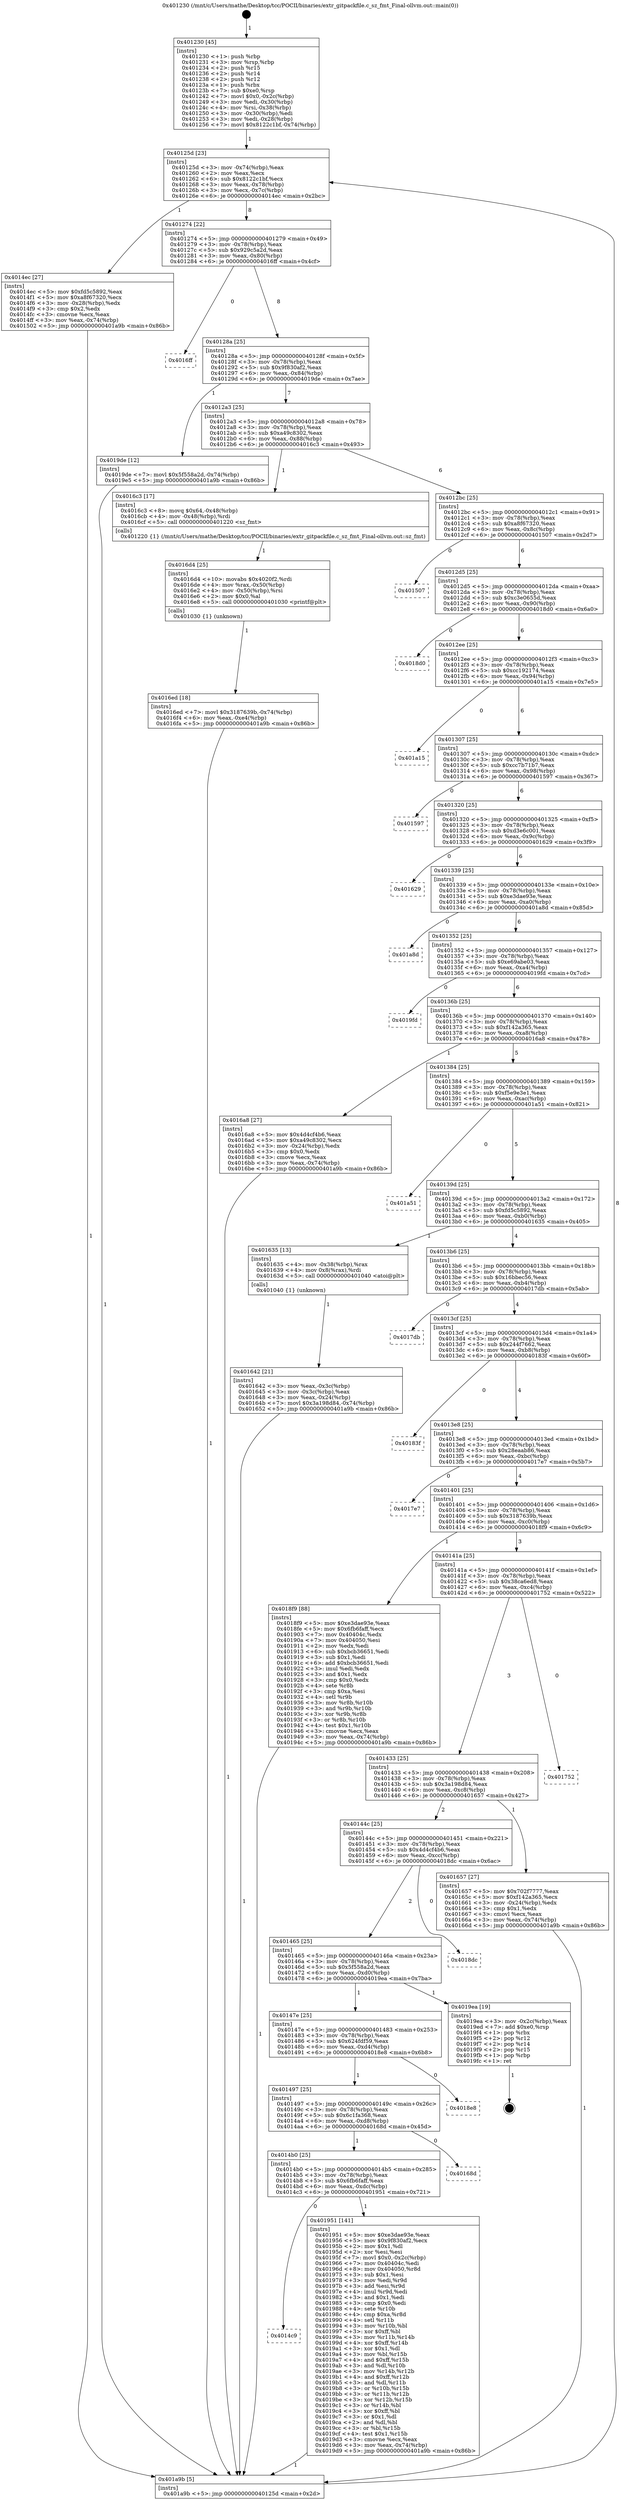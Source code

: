 digraph "0x401230" {
  label = "0x401230 (/mnt/c/Users/mathe/Desktop/tcc/POCII/binaries/extr_gitpackfile.c_sz_fmt_Final-ollvm.out::main(0))"
  labelloc = "t"
  node[shape=record]

  Entry [label="",width=0.3,height=0.3,shape=circle,fillcolor=black,style=filled]
  "0x40125d" [label="{
     0x40125d [23]\l
     | [instrs]\l
     &nbsp;&nbsp;0x40125d \<+3\>: mov -0x74(%rbp),%eax\l
     &nbsp;&nbsp;0x401260 \<+2\>: mov %eax,%ecx\l
     &nbsp;&nbsp;0x401262 \<+6\>: sub $0x8122c1bf,%ecx\l
     &nbsp;&nbsp;0x401268 \<+3\>: mov %eax,-0x78(%rbp)\l
     &nbsp;&nbsp;0x40126b \<+3\>: mov %ecx,-0x7c(%rbp)\l
     &nbsp;&nbsp;0x40126e \<+6\>: je 00000000004014ec \<main+0x2bc\>\l
  }"]
  "0x4014ec" [label="{
     0x4014ec [27]\l
     | [instrs]\l
     &nbsp;&nbsp;0x4014ec \<+5\>: mov $0xfd5c5892,%eax\l
     &nbsp;&nbsp;0x4014f1 \<+5\>: mov $0xa8f67320,%ecx\l
     &nbsp;&nbsp;0x4014f6 \<+3\>: mov -0x28(%rbp),%edx\l
     &nbsp;&nbsp;0x4014f9 \<+3\>: cmp $0x2,%edx\l
     &nbsp;&nbsp;0x4014fc \<+3\>: cmovne %ecx,%eax\l
     &nbsp;&nbsp;0x4014ff \<+3\>: mov %eax,-0x74(%rbp)\l
     &nbsp;&nbsp;0x401502 \<+5\>: jmp 0000000000401a9b \<main+0x86b\>\l
  }"]
  "0x401274" [label="{
     0x401274 [22]\l
     | [instrs]\l
     &nbsp;&nbsp;0x401274 \<+5\>: jmp 0000000000401279 \<main+0x49\>\l
     &nbsp;&nbsp;0x401279 \<+3\>: mov -0x78(%rbp),%eax\l
     &nbsp;&nbsp;0x40127c \<+5\>: sub $0x929c5a2d,%eax\l
     &nbsp;&nbsp;0x401281 \<+3\>: mov %eax,-0x80(%rbp)\l
     &nbsp;&nbsp;0x401284 \<+6\>: je 00000000004016ff \<main+0x4cf\>\l
  }"]
  "0x401a9b" [label="{
     0x401a9b [5]\l
     | [instrs]\l
     &nbsp;&nbsp;0x401a9b \<+5\>: jmp 000000000040125d \<main+0x2d\>\l
  }"]
  "0x401230" [label="{
     0x401230 [45]\l
     | [instrs]\l
     &nbsp;&nbsp;0x401230 \<+1\>: push %rbp\l
     &nbsp;&nbsp;0x401231 \<+3\>: mov %rsp,%rbp\l
     &nbsp;&nbsp;0x401234 \<+2\>: push %r15\l
     &nbsp;&nbsp;0x401236 \<+2\>: push %r14\l
     &nbsp;&nbsp;0x401238 \<+2\>: push %r12\l
     &nbsp;&nbsp;0x40123a \<+1\>: push %rbx\l
     &nbsp;&nbsp;0x40123b \<+7\>: sub $0xe0,%rsp\l
     &nbsp;&nbsp;0x401242 \<+7\>: movl $0x0,-0x2c(%rbp)\l
     &nbsp;&nbsp;0x401249 \<+3\>: mov %edi,-0x30(%rbp)\l
     &nbsp;&nbsp;0x40124c \<+4\>: mov %rsi,-0x38(%rbp)\l
     &nbsp;&nbsp;0x401250 \<+3\>: mov -0x30(%rbp),%edi\l
     &nbsp;&nbsp;0x401253 \<+3\>: mov %edi,-0x28(%rbp)\l
     &nbsp;&nbsp;0x401256 \<+7\>: movl $0x8122c1bf,-0x74(%rbp)\l
  }"]
  Exit [label="",width=0.3,height=0.3,shape=circle,fillcolor=black,style=filled,peripheries=2]
  "0x4016ff" [label="{
     0x4016ff\l
  }", style=dashed]
  "0x40128a" [label="{
     0x40128a [25]\l
     | [instrs]\l
     &nbsp;&nbsp;0x40128a \<+5\>: jmp 000000000040128f \<main+0x5f\>\l
     &nbsp;&nbsp;0x40128f \<+3\>: mov -0x78(%rbp),%eax\l
     &nbsp;&nbsp;0x401292 \<+5\>: sub $0x9f830af2,%eax\l
     &nbsp;&nbsp;0x401297 \<+6\>: mov %eax,-0x84(%rbp)\l
     &nbsp;&nbsp;0x40129d \<+6\>: je 00000000004019de \<main+0x7ae\>\l
  }"]
  "0x4014c9" [label="{
     0x4014c9\l
  }", style=dashed]
  "0x4019de" [label="{
     0x4019de [12]\l
     | [instrs]\l
     &nbsp;&nbsp;0x4019de \<+7\>: movl $0x5f558a2d,-0x74(%rbp)\l
     &nbsp;&nbsp;0x4019e5 \<+5\>: jmp 0000000000401a9b \<main+0x86b\>\l
  }"]
  "0x4012a3" [label="{
     0x4012a3 [25]\l
     | [instrs]\l
     &nbsp;&nbsp;0x4012a3 \<+5\>: jmp 00000000004012a8 \<main+0x78\>\l
     &nbsp;&nbsp;0x4012a8 \<+3\>: mov -0x78(%rbp),%eax\l
     &nbsp;&nbsp;0x4012ab \<+5\>: sub $0xa49c8302,%eax\l
     &nbsp;&nbsp;0x4012b0 \<+6\>: mov %eax,-0x88(%rbp)\l
     &nbsp;&nbsp;0x4012b6 \<+6\>: je 00000000004016c3 \<main+0x493\>\l
  }"]
  "0x401951" [label="{
     0x401951 [141]\l
     | [instrs]\l
     &nbsp;&nbsp;0x401951 \<+5\>: mov $0xe3dae93e,%eax\l
     &nbsp;&nbsp;0x401956 \<+5\>: mov $0x9f830af2,%ecx\l
     &nbsp;&nbsp;0x40195b \<+2\>: mov $0x1,%dl\l
     &nbsp;&nbsp;0x40195d \<+2\>: xor %esi,%esi\l
     &nbsp;&nbsp;0x40195f \<+7\>: movl $0x0,-0x2c(%rbp)\l
     &nbsp;&nbsp;0x401966 \<+7\>: mov 0x40404c,%edi\l
     &nbsp;&nbsp;0x40196d \<+8\>: mov 0x404050,%r8d\l
     &nbsp;&nbsp;0x401975 \<+3\>: sub $0x1,%esi\l
     &nbsp;&nbsp;0x401978 \<+3\>: mov %edi,%r9d\l
     &nbsp;&nbsp;0x40197b \<+3\>: add %esi,%r9d\l
     &nbsp;&nbsp;0x40197e \<+4\>: imul %r9d,%edi\l
     &nbsp;&nbsp;0x401982 \<+3\>: and $0x1,%edi\l
     &nbsp;&nbsp;0x401985 \<+3\>: cmp $0x0,%edi\l
     &nbsp;&nbsp;0x401988 \<+4\>: sete %r10b\l
     &nbsp;&nbsp;0x40198c \<+4\>: cmp $0xa,%r8d\l
     &nbsp;&nbsp;0x401990 \<+4\>: setl %r11b\l
     &nbsp;&nbsp;0x401994 \<+3\>: mov %r10b,%bl\l
     &nbsp;&nbsp;0x401997 \<+3\>: xor $0xff,%bl\l
     &nbsp;&nbsp;0x40199a \<+3\>: mov %r11b,%r14b\l
     &nbsp;&nbsp;0x40199d \<+4\>: xor $0xff,%r14b\l
     &nbsp;&nbsp;0x4019a1 \<+3\>: xor $0x1,%dl\l
     &nbsp;&nbsp;0x4019a4 \<+3\>: mov %bl,%r15b\l
     &nbsp;&nbsp;0x4019a7 \<+4\>: and $0xff,%r15b\l
     &nbsp;&nbsp;0x4019ab \<+3\>: and %dl,%r10b\l
     &nbsp;&nbsp;0x4019ae \<+3\>: mov %r14b,%r12b\l
     &nbsp;&nbsp;0x4019b1 \<+4\>: and $0xff,%r12b\l
     &nbsp;&nbsp;0x4019b5 \<+3\>: and %dl,%r11b\l
     &nbsp;&nbsp;0x4019b8 \<+3\>: or %r10b,%r15b\l
     &nbsp;&nbsp;0x4019bb \<+3\>: or %r11b,%r12b\l
     &nbsp;&nbsp;0x4019be \<+3\>: xor %r12b,%r15b\l
     &nbsp;&nbsp;0x4019c1 \<+3\>: or %r14b,%bl\l
     &nbsp;&nbsp;0x4019c4 \<+3\>: xor $0xff,%bl\l
     &nbsp;&nbsp;0x4019c7 \<+3\>: or $0x1,%dl\l
     &nbsp;&nbsp;0x4019ca \<+2\>: and %dl,%bl\l
     &nbsp;&nbsp;0x4019cc \<+3\>: or %bl,%r15b\l
     &nbsp;&nbsp;0x4019cf \<+4\>: test $0x1,%r15b\l
     &nbsp;&nbsp;0x4019d3 \<+3\>: cmovne %ecx,%eax\l
     &nbsp;&nbsp;0x4019d6 \<+3\>: mov %eax,-0x74(%rbp)\l
     &nbsp;&nbsp;0x4019d9 \<+5\>: jmp 0000000000401a9b \<main+0x86b\>\l
  }"]
  "0x4016c3" [label="{
     0x4016c3 [17]\l
     | [instrs]\l
     &nbsp;&nbsp;0x4016c3 \<+8\>: movq $0x64,-0x48(%rbp)\l
     &nbsp;&nbsp;0x4016cb \<+4\>: mov -0x48(%rbp),%rdi\l
     &nbsp;&nbsp;0x4016cf \<+5\>: call 0000000000401220 \<sz_fmt\>\l
     | [calls]\l
     &nbsp;&nbsp;0x401220 \{1\} (/mnt/c/Users/mathe/Desktop/tcc/POCII/binaries/extr_gitpackfile.c_sz_fmt_Final-ollvm.out::sz_fmt)\l
  }"]
  "0x4012bc" [label="{
     0x4012bc [25]\l
     | [instrs]\l
     &nbsp;&nbsp;0x4012bc \<+5\>: jmp 00000000004012c1 \<main+0x91\>\l
     &nbsp;&nbsp;0x4012c1 \<+3\>: mov -0x78(%rbp),%eax\l
     &nbsp;&nbsp;0x4012c4 \<+5\>: sub $0xa8f67320,%eax\l
     &nbsp;&nbsp;0x4012c9 \<+6\>: mov %eax,-0x8c(%rbp)\l
     &nbsp;&nbsp;0x4012cf \<+6\>: je 0000000000401507 \<main+0x2d7\>\l
  }"]
  "0x4014b0" [label="{
     0x4014b0 [25]\l
     | [instrs]\l
     &nbsp;&nbsp;0x4014b0 \<+5\>: jmp 00000000004014b5 \<main+0x285\>\l
     &nbsp;&nbsp;0x4014b5 \<+3\>: mov -0x78(%rbp),%eax\l
     &nbsp;&nbsp;0x4014b8 \<+5\>: sub $0x6fb6faff,%eax\l
     &nbsp;&nbsp;0x4014bd \<+6\>: mov %eax,-0xdc(%rbp)\l
     &nbsp;&nbsp;0x4014c3 \<+6\>: je 0000000000401951 \<main+0x721\>\l
  }"]
  "0x401507" [label="{
     0x401507\l
  }", style=dashed]
  "0x4012d5" [label="{
     0x4012d5 [25]\l
     | [instrs]\l
     &nbsp;&nbsp;0x4012d5 \<+5\>: jmp 00000000004012da \<main+0xaa\>\l
     &nbsp;&nbsp;0x4012da \<+3\>: mov -0x78(%rbp),%eax\l
     &nbsp;&nbsp;0x4012dd \<+5\>: sub $0xc3e0655d,%eax\l
     &nbsp;&nbsp;0x4012e2 \<+6\>: mov %eax,-0x90(%rbp)\l
     &nbsp;&nbsp;0x4012e8 \<+6\>: je 00000000004018d0 \<main+0x6a0\>\l
  }"]
  "0x40168d" [label="{
     0x40168d\l
  }", style=dashed]
  "0x4018d0" [label="{
     0x4018d0\l
  }", style=dashed]
  "0x4012ee" [label="{
     0x4012ee [25]\l
     | [instrs]\l
     &nbsp;&nbsp;0x4012ee \<+5\>: jmp 00000000004012f3 \<main+0xc3\>\l
     &nbsp;&nbsp;0x4012f3 \<+3\>: mov -0x78(%rbp),%eax\l
     &nbsp;&nbsp;0x4012f6 \<+5\>: sub $0xcc192174,%eax\l
     &nbsp;&nbsp;0x4012fb \<+6\>: mov %eax,-0x94(%rbp)\l
     &nbsp;&nbsp;0x401301 \<+6\>: je 0000000000401a15 \<main+0x7e5\>\l
  }"]
  "0x401497" [label="{
     0x401497 [25]\l
     | [instrs]\l
     &nbsp;&nbsp;0x401497 \<+5\>: jmp 000000000040149c \<main+0x26c\>\l
     &nbsp;&nbsp;0x40149c \<+3\>: mov -0x78(%rbp),%eax\l
     &nbsp;&nbsp;0x40149f \<+5\>: sub $0x6c1fa368,%eax\l
     &nbsp;&nbsp;0x4014a4 \<+6\>: mov %eax,-0xd8(%rbp)\l
     &nbsp;&nbsp;0x4014aa \<+6\>: je 000000000040168d \<main+0x45d\>\l
  }"]
  "0x401a15" [label="{
     0x401a15\l
  }", style=dashed]
  "0x401307" [label="{
     0x401307 [25]\l
     | [instrs]\l
     &nbsp;&nbsp;0x401307 \<+5\>: jmp 000000000040130c \<main+0xdc\>\l
     &nbsp;&nbsp;0x40130c \<+3\>: mov -0x78(%rbp),%eax\l
     &nbsp;&nbsp;0x40130f \<+5\>: sub $0xcc7b71b7,%eax\l
     &nbsp;&nbsp;0x401314 \<+6\>: mov %eax,-0x98(%rbp)\l
     &nbsp;&nbsp;0x40131a \<+6\>: je 0000000000401597 \<main+0x367\>\l
  }"]
  "0x4018e8" [label="{
     0x4018e8\l
  }", style=dashed]
  "0x401597" [label="{
     0x401597\l
  }", style=dashed]
  "0x401320" [label="{
     0x401320 [25]\l
     | [instrs]\l
     &nbsp;&nbsp;0x401320 \<+5\>: jmp 0000000000401325 \<main+0xf5\>\l
     &nbsp;&nbsp;0x401325 \<+3\>: mov -0x78(%rbp),%eax\l
     &nbsp;&nbsp;0x401328 \<+5\>: sub $0xd3e6c001,%eax\l
     &nbsp;&nbsp;0x40132d \<+6\>: mov %eax,-0x9c(%rbp)\l
     &nbsp;&nbsp;0x401333 \<+6\>: je 0000000000401629 \<main+0x3f9\>\l
  }"]
  "0x40147e" [label="{
     0x40147e [25]\l
     | [instrs]\l
     &nbsp;&nbsp;0x40147e \<+5\>: jmp 0000000000401483 \<main+0x253\>\l
     &nbsp;&nbsp;0x401483 \<+3\>: mov -0x78(%rbp),%eax\l
     &nbsp;&nbsp;0x401486 \<+5\>: sub $0x624fdf59,%eax\l
     &nbsp;&nbsp;0x40148b \<+6\>: mov %eax,-0xd4(%rbp)\l
     &nbsp;&nbsp;0x401491 \<+6\>: je 00000000004018e8 \<main+0x6b8\>\l
  }"]
  "0x401629" [label="{
     0x401629\l
  }", style=dashed]
  "0x401339" [label="{
     0x401339 [25]\l
     | [instrs]\l
     &nbsp;&nbsp;0x401339 \<+5\>: jmp 000000000040133e \<main+0x10e\>\l
     &nbsp;&nbsp;0x40133e \<+3\>: mov -0x78(%rbp),%eax\l
     &nbsp;&nbsp;0x401341 \<+5\>: sub $0xe3dae93e,%eax\l
     &nbsp;&nbsp;0x401346 \<+6\>: mov %eax,-0xa0(%rbp)\l
     &nbsp;&nbsp;0x40134c \<+6\>: je 0000000000401a8d \<main+0x85d\>\l
  }"]
  "0x4019ea" [label="{
     0x4019ea [19]\l
     | [instrs]\l
     &nbsp;&nbsp;0x4019ea \<+3\>: mov -0x2c(%rbp),%eax\l
     &nbsp;&nbsp;0x4019ed \<+7\>: add $0xe0,%rsp\l
     &nbsp;&nbsp;0x4019f4 \<+1\>: pop %rbx\l
     &nbsp;&nbsp;0x4019f5 \<+2\>: pop %r12\l
     &nbsp;&nbsp;0x4019f7 \<+2\>: pop %r14\l
     &nbsp;&nbsp;0x4019f9 \<+2\>: pop %r15\l
     &nbsp;&nbsp;0x4019fb \<+1\>: pop %rbp\l
     &nbsp;&nbsp;0x4019fc \<+1\>: ret\l
  }"]
  "0x401a8d" [label="{
     0x401a8d\l
  }", style=dashed]
  "0x401352" [label="{
     0x401352 [25]\l
     | [instrs]\l
     &nbsp;&nbsp;0x401352 \<+5\>: jmp 0000000000401357 \<main+0x127\>\l
     &nbsp;&nbsp;0x401357 \<+3\>: mov -0x78(%rbp),%eax\l
     &nbsp;&nbsp;0x40135a \<+5\>: sub $0xe69abe03,%eax\l
     &nbsp;&nbsp;0x40135f \<+6\>: mov %eax,-0xa4(%rbp)\l
     &nbsp;&nbsp;0x401365 \<+6\>: je 00000000004019fd \<main+0x7cd\>\l
  }"]
  "0x401465" [label="{
     0x401465 [25]\l
     | [instrs]\l
     &nbsp;&nbsp;0x401465 \<+5\>: jmp 000000000040146a \<main+0x23a\>\l
     &nbsp;&nbsp;0x40146a \<+3\>: mov -0x78(%rbp),%eax\l
     &nbsp;&nbsp;0x40146d \<+5\>: sub $0x5f558a2d,%eax\l
     &nbsp;&nbsp;0x401472 \<+6\>: mov %eax,-0xd0(%rbp)\l
     &nbsp;&nbsp;0x401478 \<+6\>: je 00000000004019ea \<main+0x7ba\>\l
  }"]
  "0x4019fd" [label="{
     0x4019fd\l
  }", style=dashed]
  "0x40136b" [label="{
     0x40136b [25]\l
     | [instrs]\l
     &nbsp;&nbsp;0x40136b \<+5\>: jmp 0000000000401370 \<main+0x140\>\l
     &nbsp;&nbsp;0x401370 \<+3\>: mov -0x78(%rbp),%eax\l
     &nbsp;&nbsp;0x401373 \<+5\>: sub $0xf142a365,%eax\l
     &nbsp;&nbsp;0x401378 \<+6\>: mov %eax,-0xa8(%rbp)\l
     &nbsp;&nbsp;0x40137e \<+6\>: je 00000000004016a8 \<main+0x478\>\l
  }"]
  "0x4018dc" [label="{
     0x4018dc\l
  }", style=dashed]
  "0x4016a8" [label="{
     0x4016a8 [27]\l
     | [instrs]\l
     &nbsp;&nbsp;0x4016a8 \<+5\>: mov $0x4d4cf4b6,%eax\l
     &nbsp;&nbsp;0x4016ad \<+5\>: mov $0xa49c8302,%ecx\l
     &nbsp;&nbsp;0x4016b2 \<+3\>: mov -0x24(%rbp),%edx\l
     &nbsp;&nbsp;0x4016b5 \<+3\>: cmp $0x0,%edx\l
     &nbsp;&nbsp;0x4016b8 \<+3\>: cmove %ecx,%eax\l
     &nbsp;&nbsp;0x4016bb \<+3\>: mov %eax,-0x74(%rbp)\l
     &nbsp;&nbsp;0x4016be \<+5\>: jmp 0000000000401a9b \<main+0x86b\>\l
  }"]
  "0x401384" [label="{
     0x401384 [25]\l
     | [instrs]\l
     &nbsp;&nbsp;0x401384 \<+5\>: jmp 0000000000401389 \<main+0x159\>\l
     &nbsp;&nbsp;0x401389 \<+3\>: mov -0x78(%rbp),%eax\l
     &nbsp;&nbsp;0x40138c \<+5\>: sub $0xf5e9e3e1,%eax\l
     &nbsp;&nbsp;0x401391 \<+6\>: mov %eax,-0xac(%rbp)\l
     &nbsp;&nbsp;0x401397 \<+6\>: je 0000000000401a51 \<main+0x821\>\l
  }"]
  "0x4016ed" [label="{
     0x4016ed [18]\l
     | [instrs]\l
     &nbsp;&nbsp;0x4016ed \<+7\>: movl $0x3187639b,-0x74(%rbp)\l
     &nbsp;&nbsp;0x4016f4 \<+6\>: mov %eax,-0xe4(%rbp)\l
     &nbsp;&nbsp;0x4016fa \<+5\>: jmp 0000000000401a9b \<main+0x86b\>\l
  }"]
  "0x401a51" [label="{
     0x401a51\l
  }", style=dashed]
  "0x40139d" [label="{
     0x40139d [25]\l
     | [instrs]\l
     &nbsp;&nbsp;0x40139d \<+5\>: jmp 00000000004013a2 \<main+0x172\>\l
     &nbsp;&nbsp;0x4013a2 \<+3\>: mov -0x78(%rbp),%eax\l
     &nbsp;&nbsp;0x4013a5 \<+5\>: sub $0xfd5c5892,%eax\l
     &nbsp;&nbsp;0x4013aa \<+6\>: mov %eax,-0xb0(%rbp)\l
     &nbsp;&nbsp;0x4013b0 \<+6\>: je 0000000000401635 \<main+0x405\>\l
  }"]
  "0x4016d4" [label="{
     0x4016d4 [25]\l
     | [instrs]\l
     &nbsp;&nbsp;0x4016d4 \<+10\>: movabs $0x4020f2,%rdi\l
     &nbsp;&nbsp;0x4016de \<+4\>: mov %rax,-0x50(%rbp)\l
     &nbsp;&nbsp;0x4016e2 \<+4\>: mov -0x50(%rbp),%rsi\l
     &nbsp;&nbsp;0x4016e6 \<+2\>: mov $0x0,%al\l
     &nbsp;&nbsp;0x4016e8 \<+5\>: call 0000000000401030 \<printf@plt\>\l
     | [calls]\l
     &nbsp;&nbsp;0x401030 \{1\} (unknown)\l
  }"]
  "0x401635" [label="{
     0x401635 [13]\l
     | [instrs]\l
     &nbsp;&nbsp;0x401635 \<+4\>: mov -0x38(%rbp),%rax\l
     &nbsp;&nbsp;0x401639 \<+4\>: mov 0x8(%rax),%rdi\l
     &nbsp;&nbsp;0x40163d \<+5\>: call 0000000000401040 \<atoi@plt\>\l
     | [calls]\l
     &nbsp;&nbsp;0x401040 \{1\} (unknown)\l
  }"]
  "0x4013b6" [label="{
     0x4013b6 [25]\l
     | [instrs]\l
     &nbsp;&nbsp;0x4013b6 \<+5\>: jmp 00000000004013bb \<main+0x18b\>\l
     &nbsp;&nbsp;0x4013bb \<+3\>: mov -0x78(%rbp),%eax\l
     &nbsp;&nbsp;0x4013be \<+5\>: sub $0x16bbec56,%eax\l
     &nbsp;&nbsp;0x4013c3 \<+6\>: mov %eax,-0xb4(%rbp)\l
     &nbsp;&nbsp;0x4013c9 \<+6\>: je 00000000004017db \<main+0x5ab\>\l
  }"]
  "0x401642" [label="{
     0x401642 [21]\l
     | [instrs]\l
     &nbsp;&nbsp;0x401642 \<+3\>: mov %eax,-0x3c(%rbp)\l
     &nbsp;&nbsp;0x401645 \<+3\>: mov -0x3c(%rbp),%eax\l
     &nbsp;&nbsp;0x401648 \<+3\>: mov %eax,-0x24(%rbp)\l
     &nbsp;&nbsp;0x40164b \<+7\>: movl $0x3a198d84,-0x74(%rbp)\l
     &nbsp;&nbsp;0x401652 \<+5\>: jmp 0000000000401a9b \<main+0x86b\>\l
  }"]
  "0x40144c" [label="{
     0x40144c [25]\l
     | [instrs]\l
     &nbsp;&nbsp;0x40144c \<+5\>: jmp 0000000000401451 \<main+0x221\>\l
     &nbsp;&nbsp;0x401451 \<+3\>: mov -0x78(%rbp),%eax\l
     &nbsp;&nbsp;0x401454 \<+5\>: sub $0x4d4cf4b6,%eax\l
     &nbsp;&nbsp;0x401459 \<+6\>: mov %eax,-0xcc(%rbp)\l
     &nbsp;&nbsp;0x40145f \<+6\>: je 00000000004018dc \<main+0x6ac\>\l
  }"]
  "0x4017db" [label="{
     0x4017db\l
  }", style=dashed]
  "0x4013cf" [label="{
     0x4013cf [25]\l
     | [instrs]\l
     &nbsp;&nbsp;0x4013cf \<+5\>: jmp 00000000004013d4 \<main+0x1a4\>\l
     &nbsp;&nbsp;0x4013d4 \<+3\>: mov -0x78(%rbp),%eax\l
     &nbsp;&nbsp;0x4013d7 \<+5\>: sub $0x244f7662,%eax\l
     &nbsp;&nbsp;0x4013dc \<+6\>: mov %eax,-0xb8(%rbp)\l
     &nbsp;&nbsp;0x4013e2 \<+6\>: je 000000000040183f \<main+0x60f\>\l
  }"]
  "0x401657" [label="{
     0x401657 [27]\l
     | [instrs]\l
     &nbsp;&nbsp;0x401657 \<+5\>: mov $0x702f7777,%eax\l
     &nbsp;&nbsp;0x40165c \<+5\>: mov $0xf142a365,%ecx\l
     &nbsp;&nbsp;0x401661 \<+3\>: mov -0x24(%rbp),%edx\l
     &nbsp;&nbsp;0x401664 \<+3\>: cmp $0x1,%edx\l
     &nbsp;&nbsp;0x401667 \<+3\>: cmovl %ecx,%eax\l
     &nbsp;&nbsp;0x40166a \<+3\>: mov %eax,-0x74(%rbp)\l
     &nbsp;&nbsp;0x40166d \<+5\>: jmp 0000000000401a9b \<main+0x86b\>\l
  }"]
  "0x40183f" [label="{
     0x40183f\l
  }", style=dashed]
  "0x4013e8" [label="{
     0x4013e8 [25]\l
     | [instrs]\l
     &nbsp;&nbsp;0x4013e8 \<+5\>: jmp 00000000004013ed \<main+0x1bd\>\l
     &nbsp;&nbsp;0x4013ed \<+3\>: mov -0x78(%rbp),%eax\l
     &nbsp;&nbsp;0x4013f0 \<+5\>: sub $0x28eaab86,%eax\l
     &nbsp;&nbsp;0x4013f5 \<+6\>: mov %eax,-0xbc(%rbp)\l
     &nbsp;&nbsp;0x4013fb \<+6\>: je 00000000004017e7 \<main+0x5b7\>\l
  }"]
  "0x401433" [label="{
     0x401433 [25]\l
     | [instrs]\l
     &nbsp;&nbsp;0x401433 \<+5\>: jmp 0000000000401438 \<main+0x208\>\l
     &nbsp;&nbsp;0x401438 \<+3\>: mov -0x78(%rbp),%eax\l
     &nbsp;&nbsp;0x40143b \<+5\>: sub $0x3a198d84,%eax\l
     &nbsp;&nbsp;0x401440 \<+6\>: mov %eax,-0xc8(%rbp)\l
     &nbsp;&nbsp;0x401446 \<+6\>: je 0000000000401657 \<main+0x427\>\l
  }"]
  "0x4017e7" [label="{
     0x4017e7\l
  }", style=dashed]
  "0x401401" [label="{
     0x401401 [25]\l
     | [instrs]\l
     &nbsp;&nbsp;0x401401 \<+5\>: jmp 0000000000401406 \<main+0x1d6\>\l
     &nbsp;&nbsp;0x401406 \<+3\>: mov -0x78(%rbp),%eax\l
     &nbsp;&nbsp;0x401409 \<+5\>: sub $0x3187639b,%eax\l
     &nbsp;&nbsp;0x40140e \<+6\>: mov %eax,-0xc0(%rbp)\l
     &nbsp;&nbsp;0x401414 \<+6\>: je 00000000004018f9 \<main+0x6c9\>\l
  }"]
  "0x401752" [label="{
     0x401752\l
  }", style=dashed]
  "0x4018f9" [label="{
     0x4018f9 [88]\l
     | [instrs]\l
     &nbsp;&nbsp;0x4018f9 \<+5\>: mov $0xe3dae93e,%eax\l
     &nbsp;&nbsp;0x4018fe \<+5\>: mov $0x6fb6faff,%ecx\l
     &nbsp;&nbsp;0x401903 \<+7\>: mov 0x40404c,%edx\l
     &nbsp;&nbsp;0x40190a \<+7\>: mov 0x404050,%esi\l
     &nbsp;&nbsp;0x401911 \<+2\>: mov %edx,%edi\l
     &nbsp;&nbsp;0x401913 \<+6\>: sub $0xbcb36651,%edi\l
     &nbsp;&nbsp;0x401919 \<+3\>: sub $0x1,%edi\l
     &nbsp;&nbsp;0x40191c \<+6\>: add $0xbcb36651,%edi\l
     &nbsp;&nbsp;0x401922 \<+3\>: imul %edi,%edx\l
     &nbsp;&nbsp;0x401925 \<+3\>: and $0x1,%edx\l
     &nbsp;&nbsp;0x401928 \<+3\>: cmp $0x0,%edx\l
     &nbsp;&nbsp;0x40192b \<+4\>: sete %r8b\l
     &nbsp;&nbsp;0x40192f \<+3\>: cmp $0xa,%esi\l
     &nbsp;&nbsp;0x401932 \<+4\>: setl %r9b\l
     &nbsp;&nbsp;0x401936 \<+3\>: mov %r8b,%r10b\l
     &nbsp;&nbsp;0x401939 \<+3\>: and %r9b,%r10b\l
     &nbsp;&nbsp;0x40193c \<+3\>: xor %r9b,%r8b\l
     &nbsp;&nbsp;0x40193f \<+3\>: or %r8b,%r10b\l
     &nbsp;&nbsp;0x401942 \<+4\>: test $0x1,%r10b\l
     &nbsp;&nbsp;0x401946 \<+3\>: cmovne %ecx,%eax\l
     &nbsp;&nbsp;0x401949 \<+3\>: mov %eax,-0x74(%rbp)\l
     &nbsp;&nbsp;0x40194c \<+5\>: jmp 0000000000401a9b \<main+0x86b\>\l
  }"]
  "0x40141a" [label="{
     0x40141a [25]\l
     | [instrs]\l
     &nbsp;&nbsp;0x40141a \<+5\>: jmp 000000000040141f \<main+0x1ef\>\l
     &nbsp;&nbsp;0x40141f \<+3\>: mov -0x78(%rbp),%eax\l
     &nbsp;&nbsp;0x401422 \<+5\>: sub $0x38ca6ed8,%eax\l
     &nbsp;&nbsp;0x401427 \<+6\>: mov %eax,-0xc4(%rbp)\l
     &nbsp;&nbsp;0x40142d \<+6\>: je 0000000000401752 \<main+0x522\>\l
  }"]
  Entry -> "0x401230" [label=" 1"]
  "0x40125d" -> "0x4014ec" [label=" 1"]
  "0x40125d" -> "0x401274" [label=" 8"]
  "0x4014ec" -> "0x401a9b" [label=" 1"]
  "0x401230" -> "0x40125d" [label=" 1"]
  "0x401a9b" -> "0x40125d" [label=" 8"]
  "0x4019ea" -> Exit [label=" 1"]
  "0x401274" -> "0x4016ff" [label=" 0"]
  "0x401274" -> "0x40128a" [label=" 8"]
  "0x4019de" -> "0x401a9b" [label=" 1"]
  "0x40128a" -> "0x4019de" [label=" 1"]
  "0x40128a" -> "0x4012a3" [label=" 7"]
  "0x401951" -> "0x401a9b" [label=" 1"]
  "0x4012a3" -> "0x4016c3" [label=" 1"]
  "0x4012a3" -> "0x4012bc" [label=" 6"]
  "0x4014b0" -> "0x4014c9" [label=" 0"]
  "0x4012bc" -> "0x401507" [label=" 0"]
  "0x4012bc" -> "0x4012d5" [label=" 6"]
  "0x4014b0" -> "0x401951" [label=" 1"]
  "0x4012d5" -> "0x4018d0" [label=" 0"]
  "0x4012d5" -> "0x4012ee" [label=" 6"]
  "0x401497" -> "0x4014b0" [label=" 1"]
  "0x4012ee" -> "0x401a15" [label=" 0"]
  "0x4012ee" -> "0x401307" [label=" 6"]
  "0x401497" -> "0x40168d" [label=" 0"]
  "0x401307" -> "0x401597" [label=" 0"]
  "0x401307" -> "0x401320" [label=" 6"]
  "0x40147e" -> "0x401497" [label=" 1"]
  "0x401320" -> "0x401629" [label=" 0"]
  "0x401320" -> "0x401339" [label=" 6"]
  "0x40147e" -> "0x4018e8" [label=" 0"]
  "0x401339" -> "0x401a8d" [label=" 0"]
  "0x401339" -> "0x401352" [label=" 6"]
  "0x401465" -> "0x40147e" [label=" 1"]
  "0x401352" -> "0x4019fd" [label=" 0"]
  "0x401352" -> "0x40136b" [label=" 6"]
  "0x401465" -> "0x4019ea" [label=" 1"]
  "0x40136b" -> "0x4016a8" [label=" 1"]
  "0x40136b" -> "0x401384" [label=" 5"]
  "0x40144c" -> "0x401465" [label=" 2"]
  "0x401384" -> "0x401a51" [label=" 0"]
  "0x401384" -> "0x40139d" [label=" 5"]
  "0x40144c" -> "0x4018dc" [label=" 0"]
  "0x40139d" -> "0x401635" [label=" 1"]
  "0x40139d" -> "0x4013b6" [label=" 4"]
  "0x401635" -> "0x401642" [label=" 1"]
  "0x401642" -> "0x401a9b" [label=" 1"]
  "0x4018f9" -> "0x401a9b" [label=" 1"]
  "0x4013b6" -> "0x4017db" [label=" 0"]
  "0x4013b6" -> "0x4013cf" [label=" 4"]
  "0x4016ed" -> "0x401a9b" [label=" 1"]
  "0x4013cf" -> "0x40183f" [label=" 0"]
  "0x4013cf" -> "0x4013e8" [label=" 4"]
  "0x4016d4" -> "0x4016ed" [label=" 1"]
  "0x4013e8" -> "0x4017e7" [label=" 0"]
  "0x4013e8" -> "0x401401" [label=" 4"]
  "0x4016a8" -> "0x401a9b" [label=" 1"]
  "0x401401" -> "0x4018f9" [label=" 1"]
  "0x401401" -> "0x40141a" [label=" 3"]
  "0x401657" -> "0x401a9b" [label=" 1"]
  "0x40141a" -> "0x401752" [label=" 0"]
  "0x40141a" -> "0x401433" [label=" 3"]
  "0x4016c3" -> "0x4016d4" [label=" 1"]
  "0x401433" -> "0x401657" [label=" 1"]
  "0x401433" -> "0x40144c" [label=" 2"]
}
